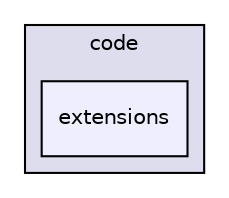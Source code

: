 digraph "/Library/WebServer/sites/crackerjack/hometech/htdocs/artisan/code/extensions" {
  compound=true
  node [ fontsize="10", fontname="Helvetica"];
  edge [ labelfontsize="10", labelfontname="Helvetica"];
  subgraph clusterdir_050edd66366d13764f98250ef6db77f6 {
    graph [ bgcolor="#ddddee", pencolor="black", label="code" fontname="Helvetica", fontsize="10", URL="dir_050edd66366d13764f98250ef6db77f6.html"]
  dir_e2e33a7742d6302aacc6451350391c2c [shape=box, label="extensions", style="filled", fillcolor="#eeeeff", pencolor="black", URL="dir_e2e33a7742d6302aacc6451350391c2c.html"];
  }
}
